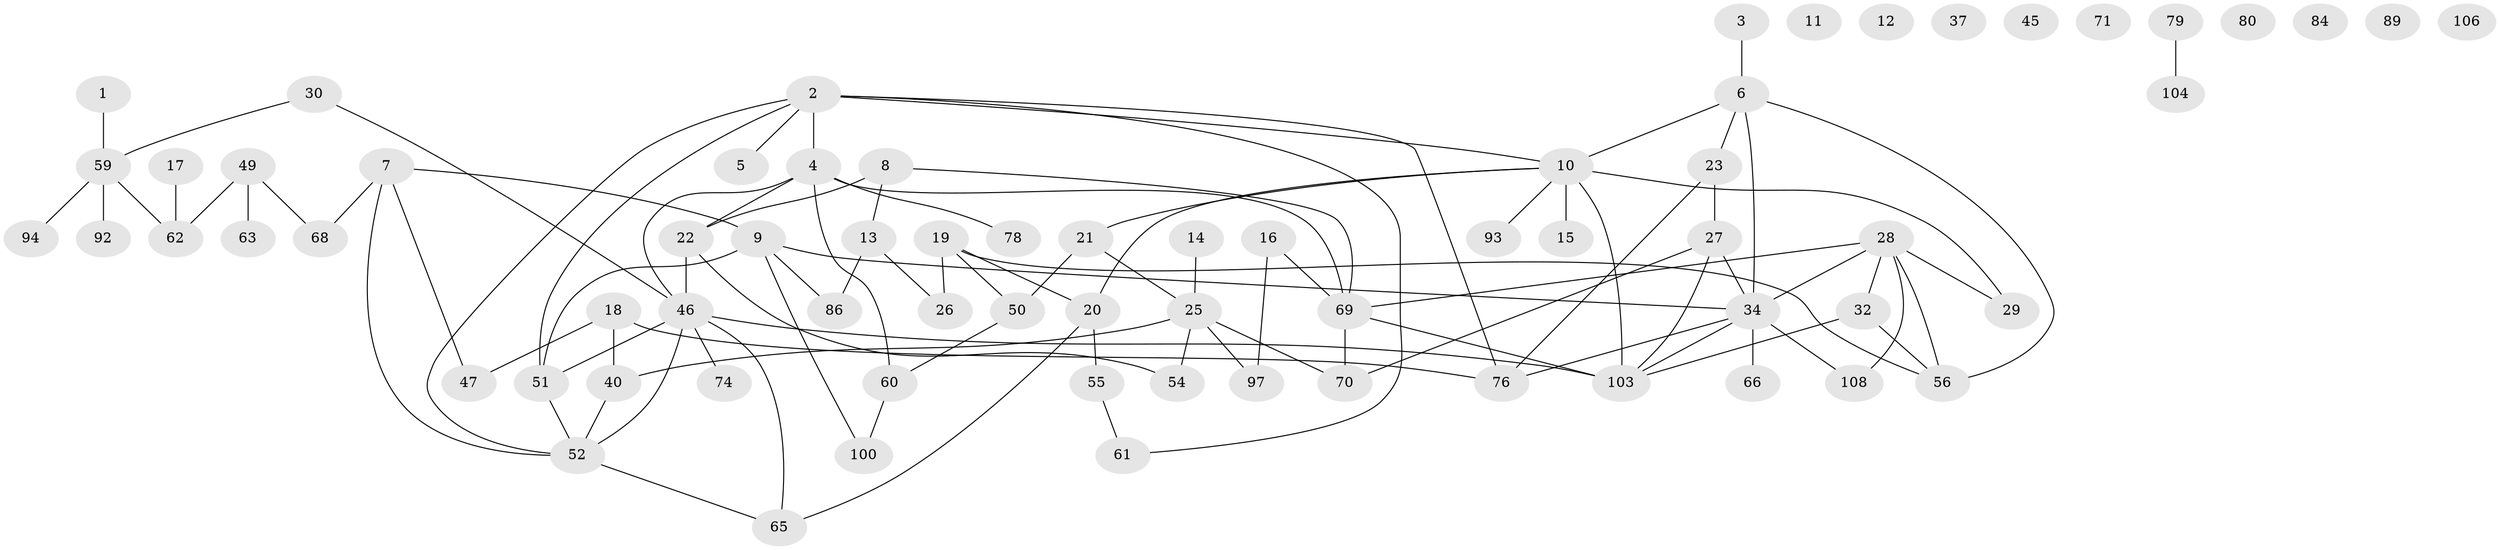 // original degree distribution, {1: 0.18181818181818182, 6: 0.03636363636363636, 2: 0.3090909090909091, 4: 0.1, 0: 0.08181818181818182, 3: 0.20909090909090908, 5: 0.06363636363636363, 7: 0.01818181818181818}
// Generated by graph-tools (version 1.1) at 2025/41/03/06/25 10:41:20]
// undirected, 71 vertices, 97 edges
graph export_dot {
graph [start="1"]
  node [color=gray90,style=filled];
  1;
  2 [super="+42"];
  3;
  4 [super="+33"];
  5;
  6 [super="+53"];
  7 [super="+39"];
  8 [super="+77"];
  9 [super="+43"];
  10 [super="+57"];
  11;
  12;
  13 [super="+91"];
  14 [super="+44"];
  15;
  16 [super="+88"];
  17 [super="+24"];
  18 [super="+105"];
  19 [super="+38"];
  20 [super="+109"];
  21;
  22 [super="+85"];
  23 [super="+41"];
  25 [super="+36"];
  26 [super="+35"];
  27 [super="+31"];
  28 [super="+83"];
  29 [super="+48"];
  30;
  32 [super="+75"];
  34 [super="+73"];
  37;
  40 [super="+95"];
  45;
  46 [super="+98"];
  47 [super="+99"];
  49 [super="+64"];
  50;
  51 [super="+58"];
  52 [super="+82"];
  54 [super="+67"];
  55;
  56 [super="+110"];
  59 [super="+101"];
  60 [super="+87"];
  61;
  62;
  63;
  65 [super="+72"];
  66;
  68;
  69 [super="+102"];
  70 [super="+81"];
  71;
  74;
  76 [super="+96"];
  78 [super="+90"];
  79;
  80;
  84;
  86;
  89;
  92;
  93;
  94;
  97;
  100;
  103 [super="+107"];
  104;
  106;
  108;
  1 -- 59;
  2 -- 4;
  2 -- 52;
  2 -- 61;
  2 -- 10;
  2 -- 51;
  2 -- 76;
  2 -- 5;
  3 -- 6;
  4 -- 22;
  4 -- 69;
  4 -- 46;
  4 -- 78;
  4 -- 60;
  6 -- 23;
  6 -- 56;
  6 -- 10;
  6 -- 34;
  7 -- 52;
  7 -- 68;
  7 -- 47;
  7 -- 9;
  8 -- 22;
  8 -- 69;
  8 -- 13;
  9 -- 34;
  9 -- 51;
  9 -- 86;
  9 -- 100;
  10 -- 93;
  10 -- 21;
  10 -- 15;
  10 -- 29;
  10 -- 20;
  10 -- 103 [weight=2];
  13 -- 86;
  13 -- 26;
  14 -- 25;
  16 -- 97;
  16 -- 69;
  17 -- 62;
  18 -- 47;
  18 -- 40;
  18 -- 76;
  19 -- 50;
  19 -- 56;
  19 -- 26;
  19 -- 20;
  20 -- 55;
  20 -- 65;
  21 -- 50;
  21 -- 25;
  22 -- 46;
  22 -- 54;
  23 -- 76;
  23 -- 27;
  25 -- 40;
  25 -- 54;
  25 -- 70;
  25 -- 97;
  27 -- 34;
  27 -- 70;
  27 -- 103;
  28 -- 34;
  28 -- 56;
  28 -- 69;
  28 -- 108;
  28 -- 29;
  28 -- 32;
  30 -- 59;
  30 -- 46;
  32 -- 56;
  32 -- 103;
  34 -- 103;
  34 -- 108;
  34 -- 76;
  34 -- 66;
  40 -- 52;
  46 -- 51;
  46 -- 65;
  46 -- 103;
  46 -- 74;
  46 -- 52;
  49 -- 62;
  49 -- 63;
  49 -- 68;
  50 -- 60;
  51 -- 52;
  52 -- 65;
  55 -- 61;
  59 -- 92;
  59 -- 94;
  59 -- 62;
  60 -- 100;
  69 -- 70;
  69 -- 103;
  79 -- 104;
}
